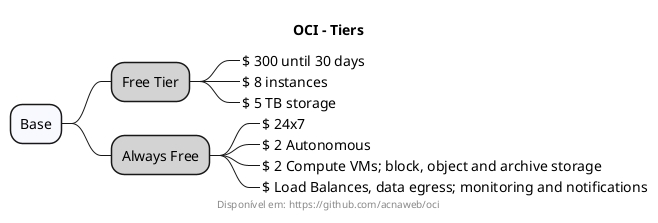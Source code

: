 @startmindmap

title "OCI - Tiers"
footer Disponível em: https://github.com/acnaweb/oci

*[#F8F8FF] Base

**[#LightGray] Free Tier
***_ $ 300 until 30 days
***_ $ 8 instances 
***_ $ 5 TB storage

**[#LightGray] Always Free
***_ $ 24x7
***_ $ 2 Autonomous
***_ $ 2 Compute VMs; block, object and archive storage
***_ $ Load Balances, data egress; monitoring and notifications

@endmindmap
